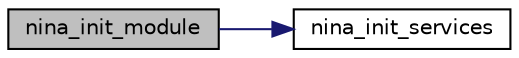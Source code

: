 digraph "nina_init_module"
{
  edge [fontname="Helvetica",fontsize="10",labelfontname="Helvetica",labelfontsize="10"];
  node [fontname="Helvetica",fontsize="10",shape=record];
  rankdir="LR";
  Node1 [label="nina_init_module",height=0.2,width=0.4,color="black", fillcolor="grey75", style="filled", fontcolor="black"];
  Node1 -> Node2 [color="midnightblue",fontsize="10",style="solid",fontname="Helvetica"];
  Node2 [label="nina_init_services",height=0.2,width=0.4,color="black", fillcolor="white", style="filled",URL="$group___n_i_n_a-_b3.html#ga2185f3750c2428c9362a7754e31fdc52"];
}
